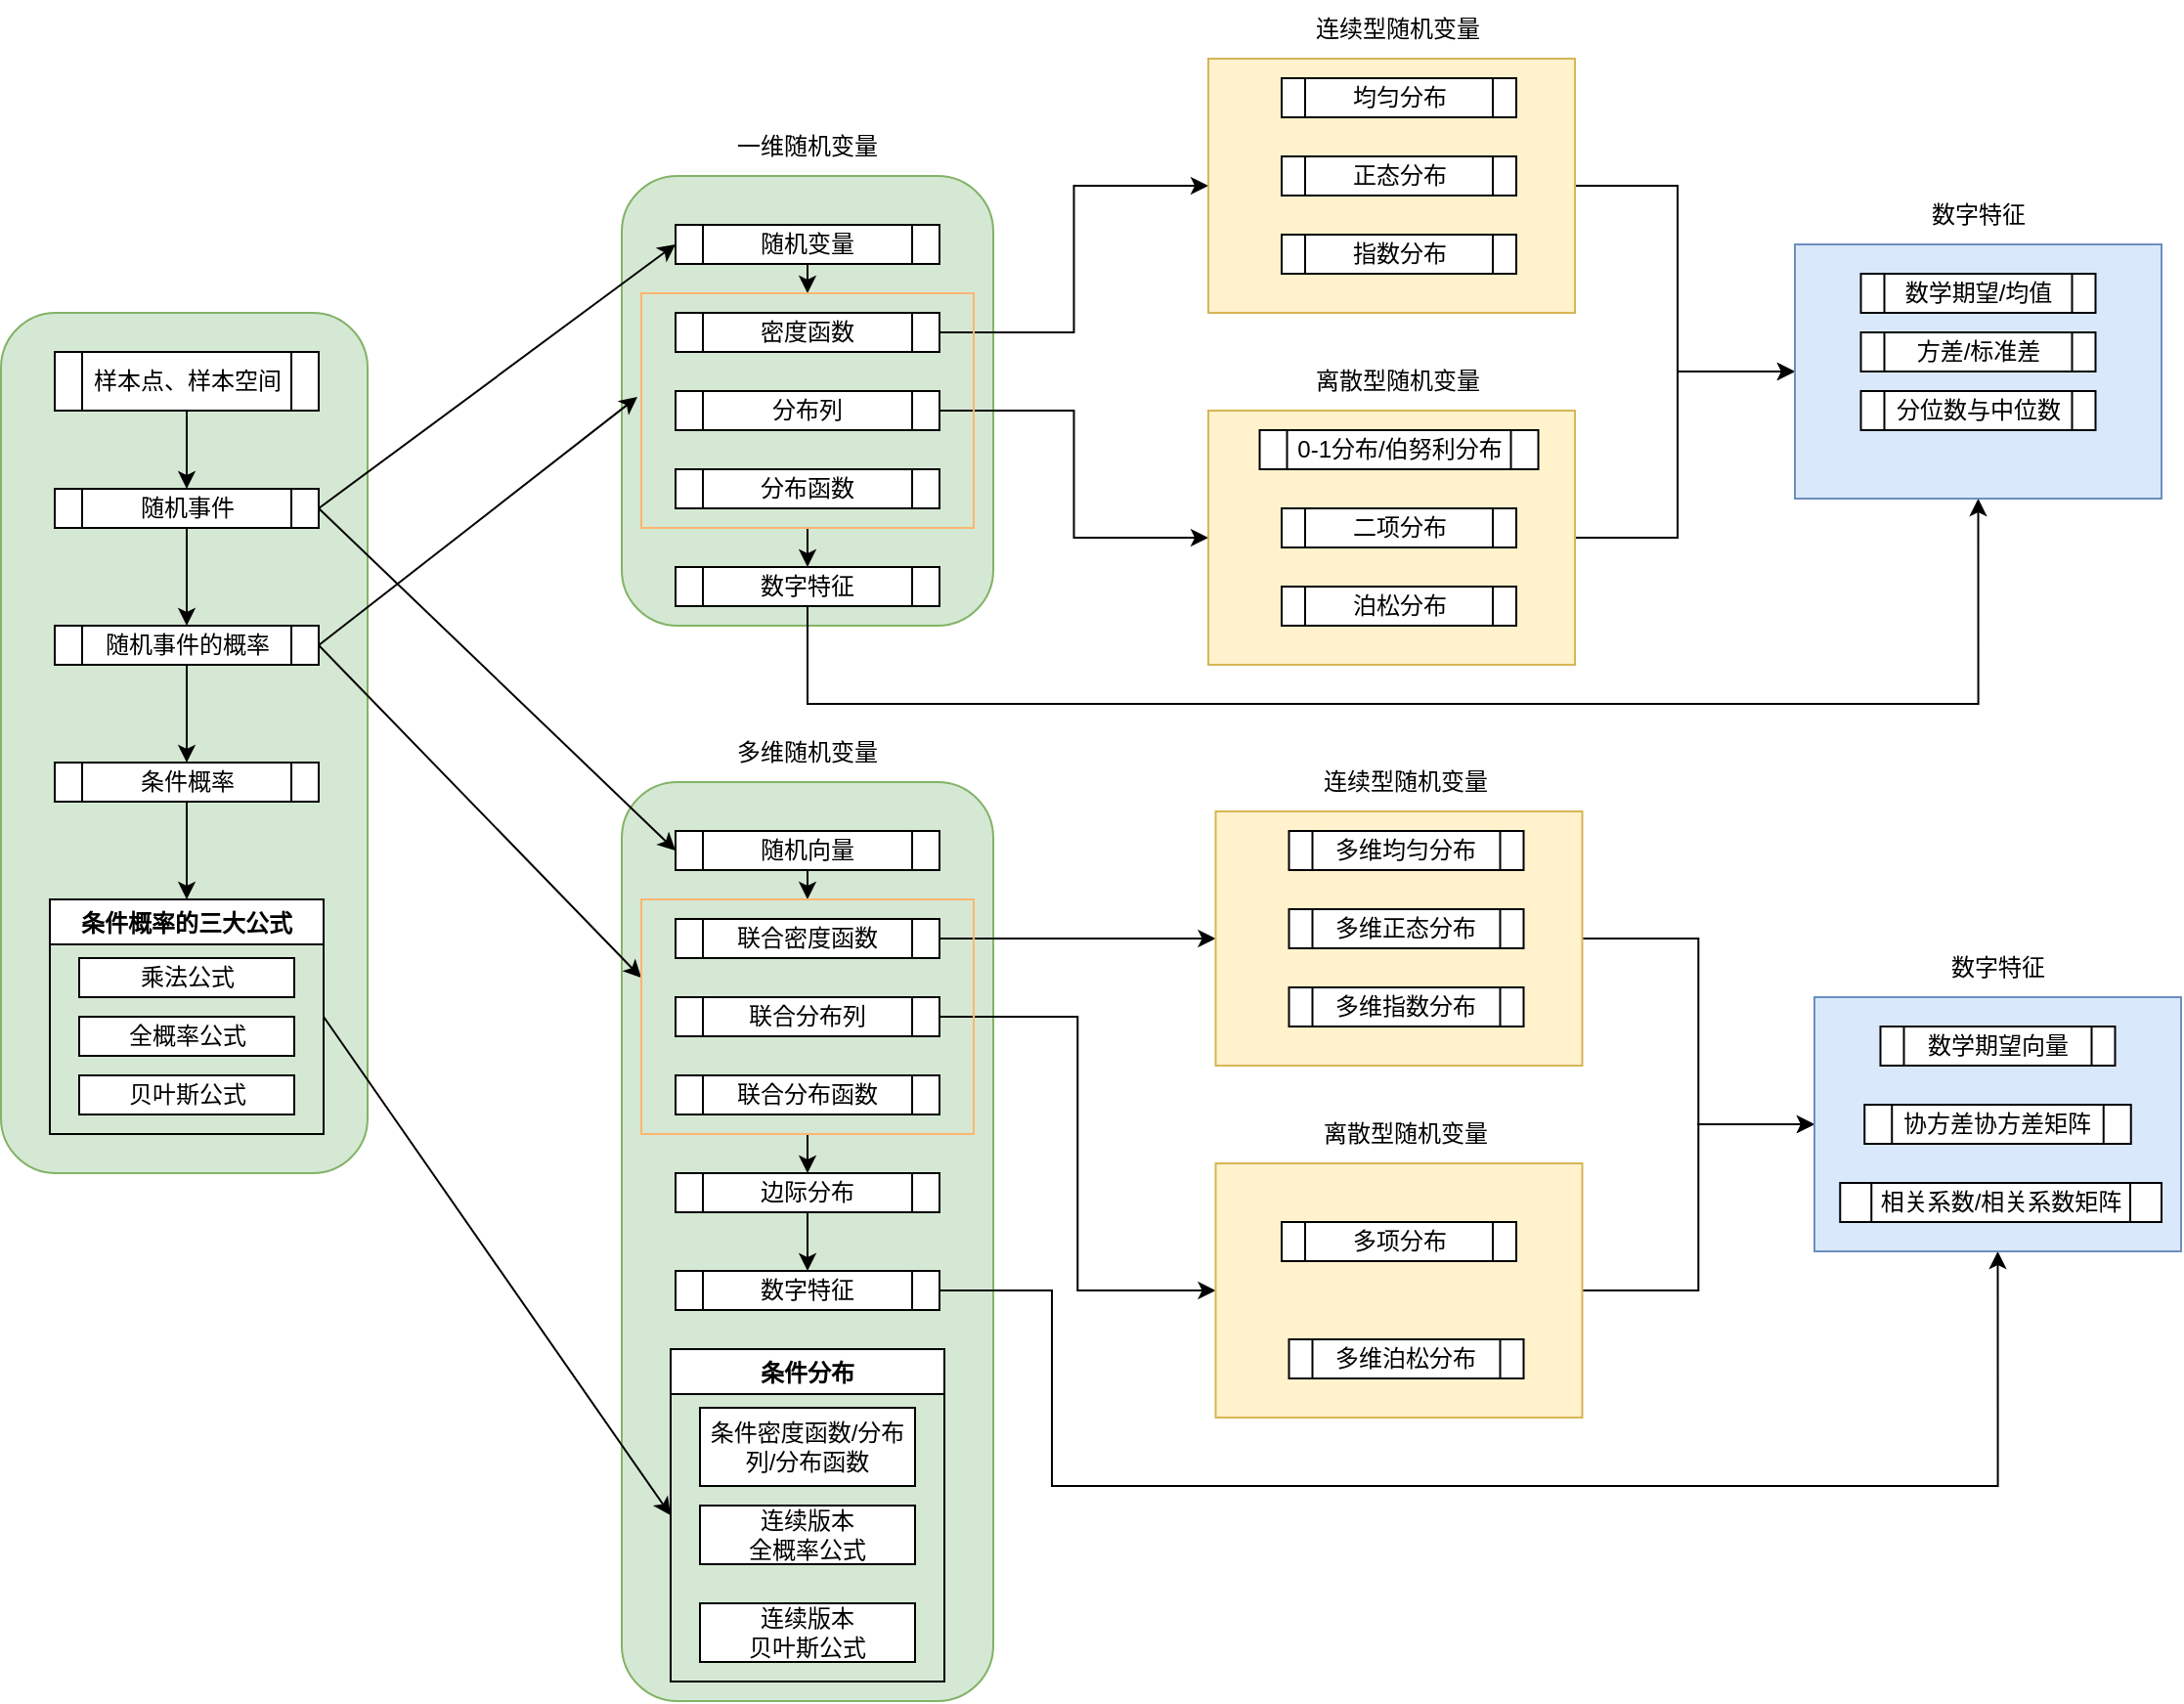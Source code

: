 <mxfile version="18.0.4" type="device"><diagram id="v-8DwaJ2h9W1LsYWzJua" name="Page-1"><mxGraphModel dx="1426" dy="769" grid="1" gridSize="10" guides="1" tooltips="1" connect="1" arrows="1" fold="1" page="1" pageScale="1" pageWidth="827" pageHeight="1169" math="0" shadow="0"><root><mxCell id="0"/><mxCell id="1" parent="0"/><mxCell id="iVE5ZhTbjqv3BV-9A8Ea-1" value="" style="rounded=1;whiteSpace=wrap;html=1;fillColor=#d5e8d4;strokeColor=#82b366;" vertex="1" parent="1"><mxGeometry x="102.5" y="190" width="187.5" height="440" as="geometry"/></mxCell><mxCell id="iVE5ZhTbjqv3BV-9A8Ea-8" style="edgeStyle=orthogonalEdgeStyle;rounded=0;orthogonalLoop=1;jettySize=auto;html=1;exitX=0.5;exitY=1;exitDx=0;exitDy=0;entryX=0.5;entryY=0;entryDx=0;entryDy=0;" edge="1" parent="1" source="iVE5ZhTbjqv3BV-9A8Ea-2" target="iVE5ZhTbjqv3BV-9A8Ea-4"><mxGeometry relative="1" as="geometry"/></mxCell><mxCell id="iVE5ZhTbjqv3BV-9A8Ea-2" value="样本点、样本空间" style="shape=process;whiteSpace=wrap;html=1;backgroundOutline=1;" vertex="1" parent="1"><mxGeometry x="130" y="210" width="135" height="30" as="geometry"/></mxCell><mxCell id="iVE5ZhTbjqv3BV-9A8Ea-9" style="edgeStyle=orthogonalEdgeStyle;rounded=0;orthogonalLoop=1;jettySize=auto;html=1;exitX=0.5;exitY=1;exitDx=0;exitDy=0;entryX=0.5;entryY=0;entryDx=0;entryDy=0;" edge="1" parent="1" source="iVE5ZhTbjqv3BV-9A8Ea-4" target="iVE5ZhTbjqv3BV-9A8Ea-5"><mxGeometry relative="1" as="geometry"/></mxCell><mxCell id="iVE5ZhTbjqv3BV-9A8Ea-4" value="随机事件" style="shape=process;whiteSpace=wrap;html=1;backgroundOutline=1;" vertex="1" parent="1"><mxGeometry x="130" y="280" width="135" height="20" as="geometry"/></mxCell><mxCell id="iVE5ZhTbjqv3BV-9A8Ea-10" style="edgeStyle=orthogonalEdgeStyle;rounded=0;orthogonalLoop=1;jettySize=auto;html=1;exitX=0.5;exitY=1;exitDx=0;exitDy=0;entryX=0.5;entryY=0;entryDx=0;entryDy=0;" edge="1" parent="1" source="iVE5ZhTbjqv3BV-9A8Ea-5" target="iVE5ZhTbjqv3BV-9A8Ea-7"><mxGeometry relative="1" as="geometry"/></mxCell><mxCell id="iVE5ZhTbjqv3BV-9A8Ea-5" value="随机事件的概率" style="shape=process;whiteSpace=wrap;html=1;backgroundOutline=1;" vertex="1" parent="1"><mxGeometry x="130" y="350" width="135" height="20" as="geometry"/></mxCell><mxCell id="iVE5ZhTbjqv3BV-9A8Ea-15" style="edgeStyle=orthogonalEdgeStyle;rounded=0;orthogonalLoop=1;jettySize=auto;html=1;exitX=0.5;exitY=1;exitDx=0;exitDy=0;entryX=0.5;entryY=0;entryDx=0;entryDy=0;" edge="1" parent="1" source="iVE5ZhTbjqv3BV-9A8Ea-7" target="iVE5ZhTbjqv3BV-9A8Ea-11"><mxGeometry relative="1" as="geometry"/></mxCell><mxCell id="iVE5ZhTbjqv3BV-9A8Ea-7" value="条件概率" style="shape=process;whiteSpace=wrap;html=1;backgroundOutline=1;" vertex="1" parent="1"><mxGeometry x="130" y="420" width="135" height="20" as="geometry"/></mxCell><mxCell id="iVE5ZhTbjqv3BV-9A8Ea-11" value="条件概率的三大公式" style="swimlane;" vertex="1" parent="1"><mxGeometry x="127.5" y="490" width="140" height="120" as="geometry"/></mxCell><mxCell id="iVE5ZhTbjqv3BV-9A8Ea-12" value="乘法公式" style="rounded=0;whiteSpace=wrap;html=1;" vertex="1" parent="iVE5ZhTbjqv3BV-9A8Ea-11"><mxGeometry x="15" y="30" width="110" height="20" as="geometry"/></mxCell><mxCell id="iVE5ZhTbjqv3BV-9A8Ea-13" value="全概率公式" style="rounded=0;whiteSpace=wrap;html=1;" vertex="1" parent="iVE5ZhTbjqv3BV-9A8Ea-11"><mxGeometry x="15" y="60" width="110" height="20" as="geometry"/></mxCell><mxCell id="iVE5ZhTbjqv3BV-9A8Ea-14" value="贝叶斯公式" style="rounded=0;whiteSpace=wrap;html=1;" vertex="1" parent="iVE5ZhTbjqv3BV-9A8Ea-11"><mxGeometry x="15" y="90" width="110" height="20" as="geometry"/></mxCell><mxCell id="iVE5ZhTbjqv3BV-9A8Ea-17" value="" style="rounded=1;whiteSpace=wrap;html=1;fillColor=#d5e8d4;strokeColor=#82b366;gradientColor=none;" vertex="1" parent="1"><mxGeometry x="420" y="120" width="190" height="230" as="geometry"/></mxCell><mxCell id="iVE5ZhTbjqv3BV-9A8Ea-67" style="edgeStyle=orthogonalEdgeStyle;rounded=0;orthogonalLoop=1;jettySize=auto;html=1;exitX=0.5;exitY=1;exitDx=0;exitDy=0;entryX=0.5;entryY=0;entryDx=0;entryDy=0;" edge="1" parent="1" source="iVE5ZhTbjqv3BV-9A8Ea-18" target="iVE5ZhTbjqv3BV-9A8Ea-46"><mxGeometry relative="1" as="geometry"/></mxCell><mxCell id="iVE5ZhTbjqv3BV-9A8Ea-18" value="随机变量" style="shape=process;whiteSpace=wrap;html=1;backgroundOutline=1;" vertex="1" parent="1"><mxGeometry x="447.5" y="145" width="135" height="20" as="geometry"/></mxCell><mxCell id="iVE5ZhTbjqv3BV-9A8Ea-35" style="edgeStyle=orthogonalEdgeStyle;rounded=0;orthogonalLoop=1;jettySize=auto;html=1;exitX=1;exitY=0.5;exitDx=0;exitDy=0;" edge="1" parent="1" source="iVE5ZhTbjqv3BV-9A8Ea-21" target="iVE5ZhTbjqv3BV-9A8Ea-29"><mxGeometry relative="1" as="geometry"/></mxCell><mxCell id="iVE5ZhTbjqv3BV-9A8Ea-21" value="密度函数" style="shape=process;whiteSpace=wrap;html=1;backgroundOutline=1;" vertex="1" parent="1"><mxGeometry x="447.5" y="190" width="135" height="20" as="geometry"/></mxCell><mxCell id="iVE5ZhTbjqv3BV-9A8Ea-41" style="edgeStyle=orthogonalEdgeStyle;rounded=0;orthogonalLoop=1;jettySize=auto;html=1;exitX=1;exitY=0.5;exitDx=0;exitDy=0;entryX=0;entryY=0.5;entryDx=0;entryDy=0;" edge="1" parent="1" source="iVE5ZhTbjqv3BV-9A8Ea-22" target="iVE5ZhTbjqv3BV-9A8Ea-36"><mxGeometry relative="1" as="geometry"/></mxCell><mxCell id="iVE5ZhTbjqv3BV-9A8Ea-22" value="分布列" style="shape=process;whiteSpace=wrap;html=1;backgroundOutline=1;" vertex="1" parent="1"><mxGeometry x="447.5" y="230" width="135" height="20" as="geometry"/></mxCell><mxCell id="iVE5ZhTbjqv3BV-9A8Ea-23" value="分布函数" style="shape=process;whiteSpace=wrap;html=1;backgroundOutline=1;" vertex="1" parent="1"><mxGeometry x="447.5" y="270" width="135" height="20" as="geometry"/></mxCell><mxCell id="iVE5ZhTbjqv3BV-9A8Ea-57" style="edgeStyle=orthogonalEdgeStyle;rounded=0;orthogonalLoop=1;jettySize=auto;html=1;entryX=0.5;entryY=1;entryDx=0;entryDy=0;" edge="1" parent="1" source="iVE5ZhTbjqv3BV-9A8Ea-27" target="iVE5ZhTbjqv3BV-9A8Ea-49"><mxGeometry relative="1" as="geometry"><Array as="points"><mxPoint x="515" y="390"/><mxPoint x="1114" y="390"/></Array></mxGeometry></mxCell><mxCell id="iVE5ZhTbjqv3BV-9A8Ea-27" value="数字特征" style="shape=process;whiteSpace=wrap;html=1;backgroundOutline=1;" vertex="1" parent="1"><mxGeometry x="447.5" y="320" width="135" height="20" as="geometry"/></mxCell><mxCell id="iVE5ZhTbjqv3BV-9A8Ea-55" style="edgeStyle=orthogonalEdgeStyle;rounded=0;orthogonalLoop=1;jettySize=auto;html=1;exitX=1;exitY=0.5;exitDx=0;exitDy=0;entryX=0;entryY=0.5;entryDx=0;entryDy=0;" edge="1" parent="1" source="iVE5ZhTbjqv3BV-9A8Ea-29" target="iVE5ZhTbjqv3BV-9A8Ea-49"><mxGeometry relative="1" as="geometry"><Array as="points"><mxPoint x="960" y="125"/><mxPoint x="960" y="220"/></Array></mxGeometry></mxCell><mxCell id="iVE5ZhTbjqv3BV-9A8Ea-29" value="" style="rounded=0;whiteSpace=wrap;html=1;strokeColor=#d6b656;fillColor=#fff2cc;" vertex="1" parent="1"><mxGeometry x="720" y="60" width="187.5" height="130" as="geometry"/></mxCell><mxCell id="iVE5ZhTbjqv3BV-9A8Ea-31" value="均匀分布" style="shape=process;whiteSpace=wrap;html=1;backgroundOutline=1;strokeColor=#000000;" vertex="1" parent="1"><mxGeometry x="757.5" y="70" width="120" height="20" as="geometry"/></mxCell><mxCell id="iVE5ZhTbjqv3BV-9A8Ea-32" value="正态分布" style="shape=process;whiteSpace=wrap;html=1;backgroundOutline=1;strokeColor=#000000;" vertex="1" parent="1"><mxGeometry x="757.5" y="110" width="120" height="20" as="geometry"/></mxCell><mxCell id="iVE5ZhTbjqv3BV-9A8Ea-33" value="指数分布" style="shape=process;whiteSpace=wrap;html=1;backgroundOutline=1;strokeColor=#000000;" vertex="1" parent="1"><mxGeometry x="757.5" y="150" width="120" height="20" as="geometry"/></mxCell><mxCell id="iVE5ZhTbjqv3BV-9A8Ea-34" value="连续型随机变量" style="text;html=1;strokeColor=none;fillColor=none;align=center;verticalAlign=middle;whiteSpace=wrap;rounded=0;" vertex="1" parent="1"><mxGeometry x="774.38" y="30" width="86.25" height="30" as="geometry"/></mxCell><mxCell id="iVE5ZhTbjqv3BV-9A8Ea-56" style="edgeStyle=orthogonalEdgeStyle;rounded=0;orthogonalLoop=1;jettySize=auto;html=1;exitX=1;exitY=0.5;exitDx=0;exitDy=0;" edge="1" parent="1" source="iVE5ZhTbjqv3BV-9A8Ea-36"><mxGeometry relative="1" as="geometry"><mxPoint x="1020" y="220" as="targetPoint"/><Array as="points"><mxPoint x="960" y="305"/><mxPoint x="960" y="220"/></Array></mxGeometry></mxCell><mxCell id="iVE5ZhTbjqv3BV-9A8Ea-36" value="" style="rounded=0;whiteSpace=wrap;html=1;strokeColor=#d6b656;fillColor=#fff2cc;" vertex="1" parent="1"><mxGeometry x="720" y="240" width="187.5" height="130" as="geometry"/></mxCell><mxCell id="iVE5ZhTbjqv3BV-9A8Ea-37" value="0-1分布/伯努利分布" style="shape=process;whiteSpace=wrap;html=1;backgroundOutline=1;strokeColor=#000000;" vertex="1" parent="1"><mxGeometry x="746.26" y="250" width="142.5" height="20" as="geometry"/></mxCell><mxCell id="iVE5ZhTbjqv3BV-9A8Ea-38" value="二项分布" style="shape=process;whiteSpace=wrap;html=1;backgroundOutline=1;strokeColor=#000000;" vertex="1" parent="1"><mxGeometry x="757.5" y="290" width="120" height="20" as="geometry"/></mxCell><mxCell id="iVE5ZhTbjqv3BV-9A8Ea-39" value="泊松分布" style="shape=process;whiteSpace=wrap;html=1;backgroundOutline=1;strokeColor=#000000;" vertex="1" parent="1"><mxGeometry x="757.5" y="330" width="120" height="20" as="geometry"/></mxCell><mxCell id="iVE5ZhTbjqv3BV-9A8Ea-40" value="离散型随机变量" style="text;html=1;strokeColor=none;fillColor=none;align=center;verticalAlign=middle;whiteSpace=wrap;rounded=0;" vertex="1" parent="1"><mxGeometry x="774.38" y="210" width="86.25" height="30" as="geometry"/></mxCell><mxCell id="iVE5ZhTbjqv3BV-9A8Ea-42" value="一维随机变量" style="text;html=1;strokeColor=none;fillColor=none;align=center;verticalAlign=middle;whiteSpace=wrap;rounded=0;" vertex="1" parent="1"><mxGeometry x="465" y="90" width="100" height="30" as="geometry"/></mxCell><mxCell id="iVE5ZhTbjqv3BV-9A8Ea-68" style="edgeStyle=orthogonalEdgeStyle;rounded=0;orthogonalLoop=1;jettySize=auto;html=1;exitX=0.5;exitY=1;exitDx=0;exitDy=0;entryX=0.5;entryY=0;entryDx=0;entryDy=0;" edge="1" parent="1" source="iVE5ZhTbjqv3BV-9A8Ea-46" target="iVE5ZhTbjqv3BV-9A8Ea-27"><mxGeometry relative="1" as="geometry"/></mxCell><mxCell id="iVE5ZhTbjqv3BV-9A8Ea-46" value="" style="rounded=0;whiteSpace=wrap;html=1;strokeColor=#FFB570;fillColor=none;gradientColor=none;" vertex="1" parent="1"><mxGeometry x="430" y="180" width="170" height="120" as="geometry"/></mxCell><mxCell id="iVE5ZhTbjqv3BV-9A8Ea-49" value="" style="rounded=0;whiteSpace=wrap;html=1;strokeColor=#6c8ebf;fillColor=#dae8fc;" vertex="1" parent="1"><mxGeometry x="1020" y="155" width="187.5" height="130" as="geometry"/></mxCell><mxCell id="iVE5ZhTbjqv3BV-9A8Ea-51" value="数学期望/均值" style="shape=process;whiteSpace=wrap;html=1;backgroundOutline=1;strokeColor=#000000;" vertex="1" parent="1"><mxGeometry x="1053.75" y="170" width="120" height="20" as="geometry"/></mxCell><mxCell id="iVE5ZhTbjqv3BV-9A8Ea-52" value="方差/标准差" style="shape=process;whiteSpace=wrap;html=1;backgroundOutline=1;strokeColor=#000000;" vertex="1" parent="1"><mxGeometry x="1053.75" y="200" width="120" height="20" as="geometry"/></mxCell><mxCell id="iVE5ZhTbjqv3BV-9A8Ea-53" value="分位数与中位数" style="shape=process;whiteSpace=wrap;html=1;backgroundOutline=1;strokeColor=#000000;" vertex="1" parent="1"><mxGeometry x="1053.75" y="230" width="120" height="20" as="geometry"/></mxCell><mxCell id="iVE5ZhTbjqv3BV-9A8Ea-54" value="数字特征" style="text;html=1;strokeColor=none;fillColor=none;align=center;verticalAlign=middle;whiteSpace=wrap;rounded=0;" vertex="1" parent="1"><mxGeometry x="1070.62" y="125" width="86.25" height="30" as="geometry"/></mxCell><mxCell id="iVE5ZhTbjqv3BV-9A8Ea-58" value="" style="rounded=1;whiteSpace=wrap;html=1;fillColor=#d5e8d4;strokeColor=#82b366;gradientColor=none;" vertex="1" parent="1"><mxGeometry x="420" y="430" width="190" height="470" as="geometry"/></mxCell><mxCell id="iVE5ZhTbjqv3BV-9A8Ea-69" style="edgeStyle=orthogonalEdgeStyle;rounded=0;orthogonalLoop=1;jettySize=auto;html=1;exitX=0.5;exitY=1;exitDx=0;exitDy=0;entryX=0.5;entryY=0;entryDx=0;entryDy=0;" edge="1" parent="1" source="iVE5ZhTbjqv3BV-9A8Ea-59"><mxGeometry relative="1" as="geometry"><mxPoint x="515" y="490" as="targetPoint"/></mxGeometry></mxCell><mxCell id="iVE5ZhTbjqv3BV-9A8Ea-59" value="随机向量" style="shape=process;whiteSpace=wrap;html=1;backgroundOutline=1;" vertex="1" parent="1"><mxGeometry x="447.5" y="455" width="135" height="20" as="geometry"/></mxCell><mxCell id="iVE5ZhTbjqv3BV-9A8Ea-110" style="edgeStyle=orthogonalEdgeStyle;rounded=0;orthogonalLoop=1;jettySize=auto;html=1;exitX=1;exitY=0.5;exitDx=0;exitDy=0;" edge="1" parent="1" source="iVE5ZhTbjqv3BV-9A8Ea-60" target="iVE5ZhTbjqv3BV-9A8Ea-100"><mxGeometry relative="1" as="geometry"/></mxCell><mxCell id="iVE5ZhTbjqv3BV-9A8Ea-60" value="联合密度函数" style="shape=process;whiteSpace=wrap;html=1;backgroundOutline=1;" vertex="1" parent="1"><mxGeometry x="447.5" y="500" width="135" height="20" as="geometry"/></mxCell><mxCell id="iVE5ZhTbjqv3BV-9A8Ea-114" style="edgeStyle=orthogonalEdgeStyle;rounded=0;orthogonalLoop=1;jettySize=auto;html=1;exitX=1;exitY=0.5;exitDx=0;exitDy=0;entryX=0;entryY=0.5;entryDx=0;entryDy=0;" edge="1" parent="1" source="iVE5ZhTbjqv3BV-9A8Ea-61" target="iVE5ZhTbjqv3BV-9A8Ea-105"><mxGeometry relative="1" as="geometry"/></mxCell><mxCell id="iVE5ZhTbjqv3BV-9A8Ea-61" value="联合分布列" style="shape=process;whiteSpace=wrap;html=1;backgroundOutline=1;" vertex="1" parent="1"><mxGeometry x="447.5" y="540" width="135" height="20" as="geometry"/></mxCell><mxCell id="iVE5ZhTbjqv3BV-9A8Ea-62" value="联合分布函数" style="shape=process;whiteSpace=wrap;html=1;backgroundOutline=1;" vertex="1" parent="1"><mxGeometry x="447.5" y="580" width="135" height="20" as="geometry"/></mxCell><mxCell id="iVE5ZhTbjqv3BV-9A8Ea-87" style="edgeStyle=orthogonalEdgeStyle;rounded=0;orthogonalLoop=1;jettySize=auto;html=1;exitX=0.5;exitY=1;exitDx=0;exitDy=0;entryX=0.5;entryY=0;entryDx=0;entryDy=0;" edge="1" parent="1" source="iVE5ZhTbjqv3BV-9A8Ea-63" target="iVE5ZhTbjqv3BV-9A8Ea-86"><mxGeometry relative="1" as="geometry"/></mxCell><mxCell id="iVE5ZhTbjqv3BV-9A8Ea-63" value="边际分布" style="shape=process;whiteSpace=wrap;html=1;backgroundOutline=1;" vertex="1" parent="1"><mxGeometry x="447.5" y="630" width="135" height="20" as="geometry"/></mxCell><mxCell id="iVE5ZhTbjqv3BV-9A8Ea-64" value="多维随机变量" style="text;html=1;strokeColor=none;fillColor=none;align=center;verticalAlign=middle;whiteSpace=wrap;rounded=0;" vertex="1" parent="1"><mxGeometry x="465" y="400" width="100" height="30" as="geometry"/></mxCell><mxCell id="iVE5ZhTbjqv3BV-9A8Ea-70" style="edgeStyle=orthogonalEdgeStyle;rounded=0;orthogonalLoop=1;jettySize=auto;html=1;exitX=0.5;exitY=1;exitDx=0;exitDy=0;entryX=0.5;entryY=0;entryDx=0;entryDy=0;" edge="1" parent="1" target="iVE5ZhTbjqv3BV-9A8Ea-63"><mxGeometry relative="1" as="geometry"><mxPoint x="515" y="610" as="sourcePoint"/></mxGeometry></mxCell><mxCell id="iVE5ZhTbjqv3BV-9A8Ea-81" value="条件分布" style="swimlane;" vertex="1" parent="1"><mxGeometry x="445" y="720" width="140" height="170" as="geometry"/></mxCell><mxCell id="iVE5ZhTbjqv3BV-9A8Ea-82" value="条件密度函数/分布列/分布函数" style="rounded=0;whiteSpace=wrap;html=1;" vertex="1" parent="iVE5ZhTbjqv3BV-9A8Ea-81"><mxGeometry x="15" y="30" width="110" height="40" as="geometry"/></mxCell><mxCell id="iVE5ZhTbjqv3BV-9A8Ea-83" value="连续版本&lt;br&gt;全概率公式" style="rounded=0;whiteSpace=wrap;html=1;" vertex="1" parent="iVE5ZhTbjqv3BV-9A8Ea-81"><mxGeometry x="15" y="80" width="110" height="30" as="geometry"/></mxCell><mxCell id="iVE5ZhTbjqv3BV-9A8Ea-84" value="连续版本&lt;br&gt;贝叶斯公式" style="rounded=0;whiteSpace=wrap;html=1;" vertex="1" parent="iVE5ZhTbjqv3BV-9A8Ea-81"><mxGeometry x="15" y="130" width="110" height="30" as="geometry"/></mxCell><mxCell id="iVE5ZhTbjqv3BV-9A8Ea-127" style="edgeStyle=orthogonalEdgeStyle;rounded=0;orthogonalLoop=1;jettySize=auto;html=1;exitX=1;exitY=0.5;exitDx=0;exitDy=0;entryX=0.5;entryY=1;entryDx=0;entryDy=0;" edge="1" parent="1" source="iVE5ZhTbjqv3BV-9A8Ea-86" target="iVE5ZhTbjqv3BV-9A8Ea-117"><mxGeometry relative="1" as="geometry"><Array as="points"><mxPoint x="640" y="690"/><mxPoint x="640" y="790"/><mxPoint x="1124" y="790"/></Array></mxGeometry></mxCell><mxCell id="iVE5ZhTbjqv3BV-9A8Ea-86" value="数字特征" style="shape=process;whiteSpace=wrap;html=1;backgroundOutline=1;" vertex="1" parent="1"><mxGeometry x="447.5" y="680" width="135" height="20" as="geometry"/></mxCell><mxCell id="iVE5ZhTbjqv3BV-9A8Ea-89" value="" style="endArrow=classic;html=1;rounded=0;entryX=0;entryY=0.5;entryDx=0;entryDy=0;" edge="1" parent="1" target="iVE5ZhTbjqv3BV-9A8Ea-18"><mxGeometry width="50" height="50" relative="1" as="geometry"><mxPoint x="265" y="290" as="sourcePoint"/><mxPoint x="390" y="230" as="targetPoint"/></mxGeometry></mxCell><mxCell id="iVE5ZhTbjqv3BV-9A8Ea-90" value="" style="endArrow=classic;html=1;rounded=0;exitX=1;exitY=0.5;exitDx=0;exitDy=0;entryX=-0.012;entryY=0.442;entryDx=0;entryDy=0;entryPerimeter=0;" edge="1" parent="1" source="iVE5ZhTbjqv3BV-9A8Ea-5" target="iVE5ZhTbjqv3BV-9A8Ea-46"><mxGeometry width="50" height="50" relative="1" as="geometry"><mxPoint x="330" y="370" as="sourcePoint"/><mxPoint x="380" y="320" as="targetPoint"/></mxGeometry></mxCell><mxCell id="iVE5ZhTbjqv3BV-9A8Ea-91" value="" style="endArrow=classic;html=1;rounded=0;exitX=1;exitY=0.5;exitDx=0;exitDy=0;entryX=0;entryY=0.5;entryDx=0;entryDy=0;" edge="1" parent="1" source="iVE5ZhTbjqv3BV-9A8Ea-4" target="iVE5ZhTbjqv3BV-9A8Ea-59"><mxGeometry width="50" height="50" relative="1" as="geometry"><mxPoint x="320" y="430" as="sourcePoint"/><mxPoint x="370" y="380" as="targetPoint"/></mxGeometry></mxCell><mxCell id="iVE5ZhTbjqv3BV-9A8Ea-94" value="" style="endArrow=classic;html=1;rounded=0;exitX=1;exitY=0.5;exitDx=0;exitDy=0;entryX=0;entryY=0.417;entryDx=0;entryDy=0;entryPerimeter=0;" edge="1" parent="1" source="iVE5ZhTbjqv3BV-9A8Ea-5"><mxGeometry width="50" height="50" relative="1" as="geometry"><mxPoint x="270" y="360" as="sourcePoint"/><mxPoint x="430" y="530.04" as="targetPoint"/></mxGeometry></mxCell><mxCell id="iVE5ZhTbjqv3BV-9A8Ea-123" style="edgeStyle=orthogonalEdgeStyle;rounded=0;orthogonalLoop=1;jettySize=auto;html=1;exitX=1;exitY=0.5;exitDx=0;exitDy=0;entryX=0;entryY=0.5;entryDx=0;entryDy=0;" edge="1" parent="1" source="iVE5ZhTbjqv3BV-9A8Ea-100" target="iVE5ZhTbjqv3BV-9A8Ea-117"><mxGeometry relative="1" as="geometry"/></mxCell><mxCell id="iVE5ZhTbjqv3BV-9A8Ea-100" value="" style="rounded=0;whiteSpace=wrap;html=1;strokeColor=#d6b656;fillColor=#fff2cc;" vertex="1" parent="1"><mxGeometry x="723.75" y="445" width="187.5" height="130" as="geometry"/></mxCell><mxCell id="iVE5ZhTbjqv3BV-9A8Ea-101" value="多维均匀分布" style="shape=process;whiteSpace=wrap;html=1;backgroundOutline=1;strokeColor=#000000;" vertex="1" parent="1"><mxGeometry x="761.25" y="455" width="120" height="20" as="geometry"/></mxCell><mxCell id="iVE5ZhTbjqv3BV-9A8Ea-102" value="多维正态分布" style="shape=process;whiteSpace=wrap;html=1;backgroundOutline=1;strokeColor=#000000;" vertex="1" parent="1"><mxGeometry x="761.25" y="495" width="120" height="20" as="geometry"/></mxCell><mxCell id="iVE5ZhTbjqv3BV-9A8Ea-103" value="多维指数分布" style="shape=process;whiteSpace=wrap;html=1;backgroundOutline=1;strokeColor=#000000;" vertex="1" parent="1"><mxGeometry x="761.25" y="535" width="120" height="20" as="geometry"/></mxCell><mxCell id="iVE5ZhTbjqv3BV-9A8Ea-104" value="连续型随机变量" style="text;html=1;strokeColor=none;fillColor=none;align=center;verticalAlign=middle;whiteSpace=wrap;rounded=0;" vertex="1" parent="1"><mxGeometry x="778.13" y="415" width="86.25" height="30" as="geometry"/></mxCell><mxCell id="iVE5ZhTbjqv3BV-9A8Ea-125" style="edgeStyle=orthogonalEdgeStyle;rounded=0;orthogonalLoop=1;jettySize=auto;html=1;exitX=1;exitY=0.5;exitDx=0;exitDy=0;entryX=0;entryY=0.5;entryDx=0;entryDy=0;" edge="1" parent="1" source="iVE5ZhTbjqv3BV-9A8Ea-105" target="iVE5ZhTbjqv3BV-9A8Ea-117"><mxGeometry relative="1" as="geometry"/></mxCell><mxCell id="iVE5ZhTbjqv3BV-9A8Ea-105" value="" style="rounded=0;whiteSpace=wrap;html=1;strokeColor=#d6b656;fillColor=#fff2cc;" vertex="1" parent="1"><mxGeometry x="723.75" y="625" width="187.5" height="130" as="geometry"/></mxCell><mxCell id="iVE5ZhTbjqv3BV-9A8Ea-107" value="多项分布" style="shape=process;whiteSpace=wrap;html=1;backgroundOutline=1;strokeColor=#000000;" vertex="1" parent="1"><mxGeometry x="757.5" y="655" width="120" height="20" as="geometry"/></mxCell><mxCell id="iVE5ZhTbjqv3BV-9A8Ea-108" value="多维泊松分布" style="shape=process;whiteSpace=wrap;html=1;backgroundOutline=1;strokeColor=#000000;" vertex="1" parent="1"><mxGeometry x="761.25" y="715" width="120" height="20" as="geometry"/></mxCell><mxCell id="iVE5ZhTbjqv3BV-9A8Ea-109" value="离散型随机变量" style="text;html=1;strokeColor=none;fillColor=none;align=center;verticalAlign=middle;whiteSpace=wrap;rounded=0;" vertex="1" parent="1"><mxGeometry x="778.13" y="595" width="86.25" height="30" as="geometry"/></mxCell><mxCell id="iVE5ZhTbjqv3BV-9A8Ea-116" value="" style="rounded=0;whiteSpace=wrap;html=1;strokeColor=#FFB570;fillColor=none;gradientColor=none;" vertex="1" parent="1"><mxGeometry x="430" y="490" width="170" height="120" as="geometry"/></mxCell><mxCell id="iVE5ZhTbjqv3BV-9A8Ea-117" value="" style="rounded=0;whiteSpace=wrap;html=1;strokeColor=#6c8ebf;fillColor=#dae8fc;" vertex="1" parent="1"><mxGeometry x="1030" y="540" width="187.5" height="130" as="geometry"/></mxCell><mxCell id="iVE5ZhTbjqv3BV-9A8Ea-118" value="数学期望向量" style="shape=process;whiteSpace=wrap;html=1;backgroundOutline=1;strokeColor=#000000;" vertex="1" parent="1"><mxGeometry x="1063.75" y="555" width="120" height="20" as="geometry"/></mxCell><mxCell id="iVE5ZhTbjqv3BV-9A8Ea-119" value="协方差协方差矩阵" style="shape=process;whiteSpace=wrap;html=1;backgroundOutline=1;strokeColor=#000000;" vertex="1" parent="1"><mxGeometry x="1055.62" y="595" width="136.25" height="20" as="geometry"/></mxCell><mxCell id="iVE5ZhTbjqv3BV-9A8Ea-121" value="数字特征" style="text;html=1;strokeColor=none;fillColor=none;align=center;verticalAlign=middle;whiteSpace=wrap;rounded=0;" vertex="1" parent="1"><mxGeometry x="1080.62" y="510" width="86.25" height="30" as="geometry"/></mxCell><mxCell id="iVE5ZhTbjqv3BV-9A8Ea-122" value="相关系数/相关系数矩阵" style="shape=process;whiteSpace=wrap;html=1;backgroundOutline=1;strokeColor=#000000;" vertex="1" parent="1"><mxGeometry x="1043.13" y="635" width="164.37" height="20" as="geometry"/></mxCell><mxCell id="iVE5ZhTbjqv3BV-9A8Ea-126" value="" style="endArrow=classic;html=1;rounded=0;exitX=1;exitY=0.5;exitDx=0;exitDy=0;entryX=0;entryY=0.5;entryDx=0;entryDy=0;" edge="1" parent="1" source="iVE5ZhTbjqv3BV-9A8Ea-11" target="iVE5ZhTbjqv3BV-9A8Ea-81"><mxGeometry width="50" height="50" relative="1" as="geometry"><mxPoint x="800" y="570" as="sourcePoint"/><mxPoint x="850" y="520" as="targetPoint"/></mxGeometry></mxCell></root></mxGraphModel></diagram></mxfile>